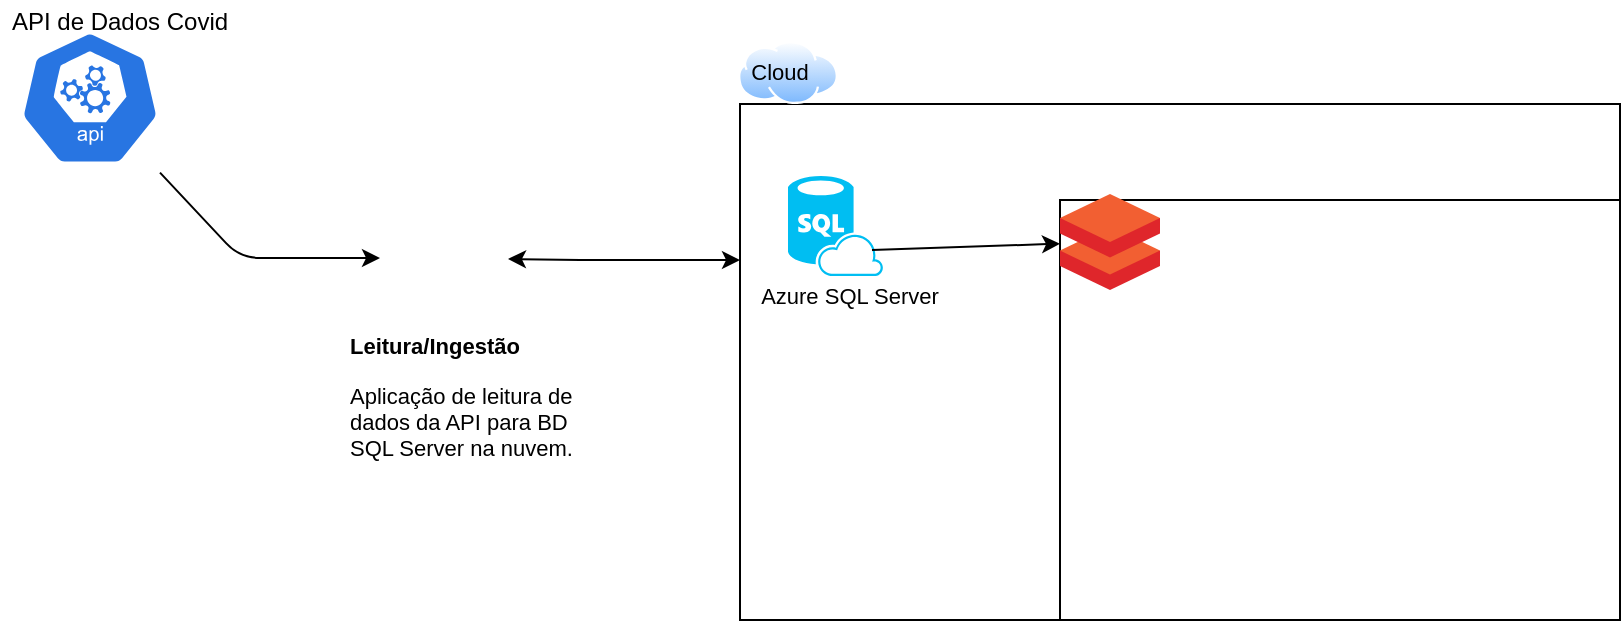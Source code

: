 <mxfile version="14.4.7" type="github">
  <diagram id="Rh4_9mQIcKR6ZL9h0nzi" name="Page-1">
    <mxGraphModel dx="822" dy="452" grid="1" gridSize="10" guides="1" tooltips="1" connect="1" arrows="1" fold="1" page="1" pageScale="1" pageWidth="827" pageHeight="1169" math="0" shadow="0">
      <root>
        <mxCell id="0" />
        <mxCell id="1" parent="0" />
        <mxCell id="ZsBO5cZFyfEsSncGkevy-14" value="" style="whiteSpace=wrap;html=1;fontSize=11;labelBackgroundColor=#ffffff;labelBorderColor=#000000;textOpacity=0;" vertex="1" parent="1">
          <mxGeometry x="390" y="62" width="440" height="258" as="geometry" />
        </mxCell>
        <mxCell id="ZsBO5cZFyfEsSncGkevy-20" value="" style="whiteSpace=wrap;html=1;labelBackgroundColor=none;fontSize=11;" vertex="1" parent="1">
          <mxGeometry x="550" y="110" width="280" height="210" as="geometry" />
        </mxCell>
        <mxCell id="ZsBO5cZFyfEsSncGkevy-2" value="" style="aspect=fixed;html=1;points=[];align=center;image;fontSize=12;image=img/lib/mscae/Databricks.svg;" vertex="1" parent="1">
          <mxGeometry x="550" y="107" width="50" height="48" as="geometry" />
        </mxCell>
        <mxCell id="ZsBO5cZFyfEsSncGkevy-3" value="" style="html=1;dashed=0;whitespace=wrap;fillColor=#2875E2;strokeColor=#ffffff;points=[[0.005,0.63,0],[0.1,0.2,0],[0.9,0.2,0],[0.5,0,0],[0.995,0.63,0],[0.72,0.99,0],[0.5,1,0],[0.28,0.99,0]];shape=mxgraph.kubernetes.icon;prIcon=api" vertex="1" parent="1">
          <mxGeometry x="30" y="20" width="70" height="78" as="geometry" />
        </mxCell>
        <mxCell id="ZsBO5cZFyfEsSncGkevy-6" value="" style="verticalLabelPosition=bottom;html=1;verticalAlign=top;align=center;strokeColor=none;fillColor=#00BEF2;shape=mxgraph.azure.sql_database_sql_azure;" vertex="1" parent="1">
          <mxGeometry x="414" y="98" width="47.5" height="50" as="geometry" />
        </mxCell>
        <mxCell id="ZsBO5cZFyfEsSncGkevy-8" value="" style="shape=image;html=1;verticalAlign=top;verticalLabelPosition=bottom;labelBackgroundColor=#ffffff;imageAspect=0;aspect=fixed;image=https://cdn2.iconfinder.com/data/icons/oxygen/64x64/mimetypes/text-x-python.png" vertex="1" parent="1">
          <mxGeometry x="210" y="107" width="64" height="64" as="geometry" />
        </mxCell>
        <mxCell id="ZsBO5cZFyfEsSncGkevy-9" value="" style="endArrow=classic;html=1;" edge="1" parent="1" source="ZsBO5cZFyfEsSncGkevy-3" target="ZsBO5cZFyfEsSncGkevy-8">
          <mxGeometry width="50" height="50" relative="1" as="geometry">
            <mxPoint x="130" y="191" as="sourcePoint" />
            <mxPoint x="180" y="141" as="targetPoint" />
            <Array as="points">
              <mxPoint x="140" y="139" />
            </Array>
          </mxGeometry>
        </mxCell>
        <mxCell id="ZsBO5cZFyfEsSncGkevy-10" value="API de Dados Covid&lt;br&gt;" style="text;html=1;strokeColor=none;fillColor=none;align=center;verticalAlign=middle;whiteSpace=wrap;rounded=0;" vertex="1" parent="1">
          <mxGeometry x="20" y="10.5" width="120" height="20" as="geometry" />
        </mxCell>
        <mxCell id="ZsBO5cZFyfEsSncGkevy-12" value="&lt;h1 style=&quot;font-size: 11px;&quot;&gt;Leitura/Ingestão&lt;/h1&gt;&lt;p style=&quot;font-size: 11px;&quot;&gt;Aplicação de leitura de dados da API para BD SQL Server na nuvem.&lt;/p&gt;" style="text;html=1;strokeColor=none;fillColor=none;spacing=5;spacingTop=-20;whiteSpace=wrap;overflow=hidden;rounded=0;fontSize=11;" vertex="1" parent="1">
          <mxGeometry x="190" y="180" width="130" height="80" as="geometry" />
        </mxCell>
        <mxCell id="ZsBO5cZFyfEsSncGkevy-13" value="" style="endArrow=classic;startArrow=classic;html=1;fontSize=11;" edge="1" parent="1" source="ZsBO5cZFyfEsSncGkevy-8">
          <mxGeometry width="50" height="50" relative="1" as="geometry">
            <mxPoint x="380" y="250" as="sourcePoint" />
            <mxPoint x="390" y="140" as="targetPoint" />
            <Array as="points">
              <mxPoint x="310" y="140" />
            </Array>
          </mxGeometry>
        </mxCell>
        <mxCell id="ZsBO5cZFyfEsSncGkevy-15" value="" style="aspect=fixed;perimeter=ellipsePerimeter;html=1;align=center;shadow=0;dashed=0;spacingTop=3;image;image=img/lib/active_directory/internet_cloud.svg;labelBackgroundColor=#ffffff;fontSize=11;" vertex="1" parent="1">
          <mxGeometry x="389" y="30.5" width="50" height="31.5" as="geometry" />
        </mxCell>
        <mxCell id="ZsBO5cZFyfEsSncGkevy-17" value="Azure SQL Server" style="text;html=1;strokeColor=none;fillColor=none;align=center;verticalAlign=middle;whiteSpace=wrap;rounded=0;labelBackgroundColor=#ffffff;fontSize=11;" vertex="1" parent="1">
          <mxGeometry x="370" y="148" width="150" height="20" as="geometry" />
        </mxCell>
        <mxCell id="ZsBO5cZFyfEsSncGkevy-18" value="Cloud" style="text;html=1;strokeColor=none;fillColor=none;align=center;verticalAlign=middle;whiteSpace=wrap;rounded=0;labelBackgroundColor=none;fontSize=11;" vertex="1" parent="1">
          <mxGeometry x="390" y="36.25" width="40" height="20" as="geometry" />
        </mxCell>
        <mxCell id="ZsBO5cZFyfEsSncGkevy-19" value="" style="endArrow=classic;html=1;fontSize=11;exitX=0.884;exitY=0.74;exitDx=0;exitDy=0;exitPerimeter=0;" edge="1" parent="1" source="ZsBO5cZFyfEsSncGkevy-6" target="ZsBO5cZFyfEsSncGkevy-2">
          <mxGeometry width="50" height="50" relative="1" as="geometry">
            <mxPoint x="461.5" y="157" as="sourcePoint" />
            <mxPoint x="511.5" y="107" as="targetPoint" />
          </mxGeometry>
        </mxCell>
      </root>
    </mxGraphModel>
  </diagram>
</mxfile>
